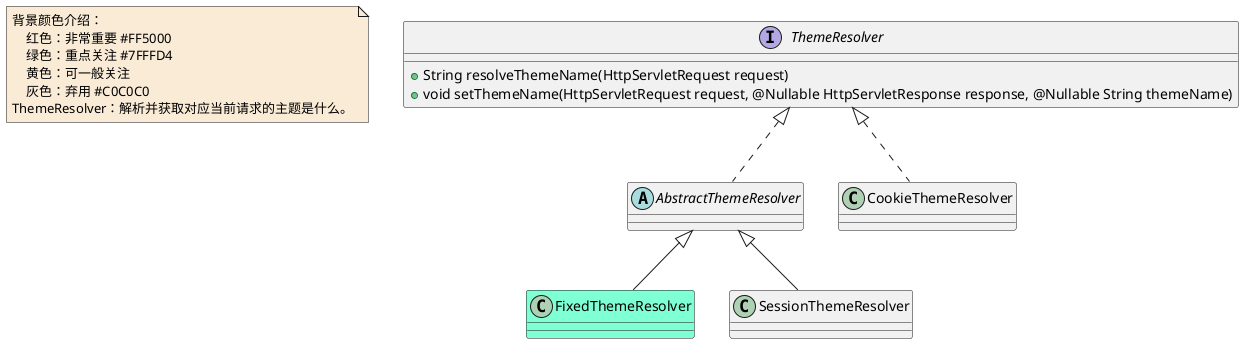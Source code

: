 @startuml

note  as N1 #FAEBD7
    背景颜色介绍：
        红色：非常重要 #FF5000
        绿色：重点关注 #7FFFD4
        黄色：可一般关注
        灰色：弃用 #C0C0C0
    ThemeResolver：解析并获取对应当前请求的主题是什么。
end note

interface ThemeResolver
ThemeResolver : +String resolveThemeName(HttpServletRequest request)
ThemeResolver : +void setThemeName(HttpServletRequest request, @Nullable HttpServletResponse response, @Nullable String themeName)
abstract class AbstractThemeResolver
class CookieThemeResolver
class FixedThemeResolver #7FFFD4
class SessionThemeResolver

AbstractThemeResolver <|-- FixedThemeResolver
AbstractThemeResolver <|-- SessionThemeResolver

ThemeResolver <|.. AbstractThemeResolver
ThemeResolver <|.. CookieThemeResolver

@enduml